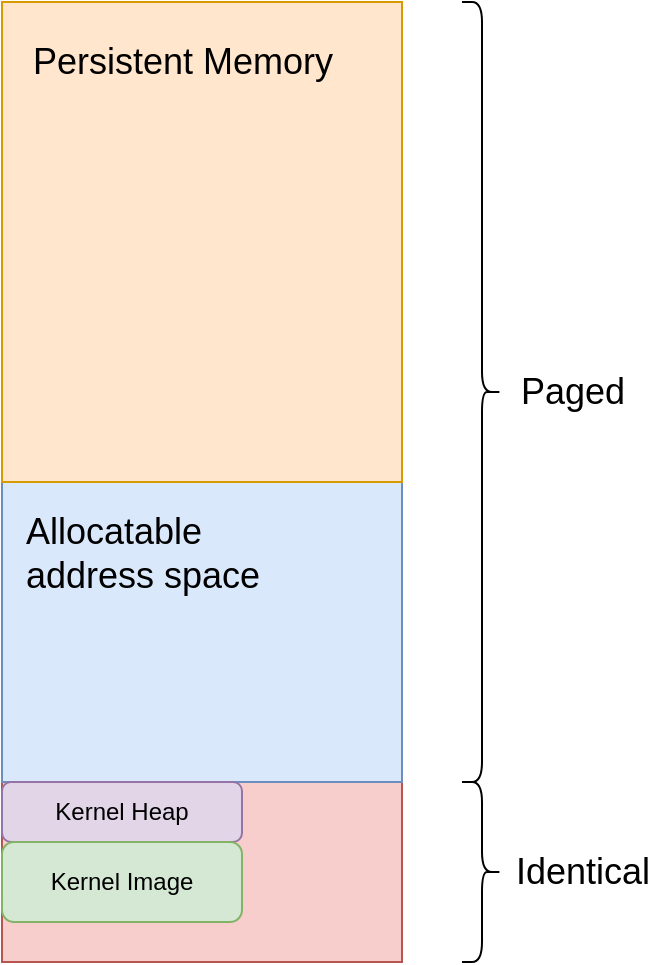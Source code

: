 <mxfile version="12.2.0" type="github" pages="1">
  <diagram id="fEnlNv-y0nlxmsHVzWNJ" name="Page-1">
    <mxGraphModel dx="1550" dy="600" grid="1" gridSize="10" guides="1" tooltips="1" connect="1" arrows="1" fold="1" page="1" pageScale="1" pageWidth="413" pageHeight="583" math="0" shadow="0">
      <root>
        <mxCell id="0"/>
        <mxCell id="1" parent="0"/>
        <mxCell id="kNthJKHDpslrf6uQujXy-2" value="" style="rounded=0;whiteSpace=wrap;html=1;fillColor=#f8cecc;strokeColor=#b85450;" vertex="1" parent="1">
          <mxGeometry x="40" y="430" width="200" height="90" as="geometry"/>
        </mxCell>
        <mxCell id="kNthJKHDpslrf6uQujXy-3" value="" style="rounded=0;whiteSpace=wrap;html=1;fillColor=#dae8fc;strokeColor=#6c8ebf;" vertex="1" parent="1">
          <mxGeometry x="40" y="280" width="200" height="150" as="geometry"/>
        </mxCell>
        <mxCell id="kNthJKHDpslrf6uQujXy-4" value="" style="rounded=0;whiteSpace=wrap;html=1;fillColor=#ffe6cc;strokeColor=#d79b00;" vertex="1" parent="1">
          <mxGeometry x="40" y="40" width="200" height="240" as="geometry"/>
        </mxCell>
        <mxCell id="kNthJKHDpslrf6uQujXy-5" value="" style="shape=curlyBracket;whiteSpace=wrap;html=1;rounded=1;flipH=1;" vertex="1" parent="1">
          <mxGeometry x="270" y="40" width="20" height="390" as="geometry"/>
        </mxCell>
        <mxCell id="kNthJKHDpslrf6uQujXy-6" value="" style="shape=curlyBracket;whiteSpace=wrap;html=1;rounded=1;flipH=1;" vertex="1" parent="1">
          <mxGeometry x="270" y="430" width="20" height="90" as="geometry"/>
        </mxCell>
        <mxCell id="kNthJKHDpslrf6uQujXy-7" value="Kernel Heap" style="rounded=1;whiteSpace=wrap;html=1;fillColor=#e1d5e7;strokeColor=#9673a6;" vertex="1" parent="1">
          <mxGeometry x="40" y="430" width="120" height="30" as="geometry"/>
        </mxCell>
        <mxCell id="kNthJKHDpslrf6uQujXy-8" value="Kernel Image" style="rounded=1;whiteSpace=wrap;html=1;fillColor=#d5e8d4;strokeColor=#82b366;" vertex="1" parent="1">
          <mxGeometry x="40" y="460" width="120" height="40" as="geometry"/>
        </mxCell>
        <mxCell id="kNthJKHDpslrf6uQujXy-9" value="Persistent Memory" style="text;html=1;resizable=0;autosize=1;align=center;verticalAlign=middle;points=[];fillColor=none;strokeColor=none;rounded=0;fontSize=18;" vertex="1" parent="1">
          <mxGeometry x="70" y="60" width="120" height="20" as="geometry"/>
        </mxCell>
        <mxCell id="kNthJKHDpslrf6uQujXy-10" value="Allocatable &lt;br&gt;address space" style="text;html=1;resizable=0;autosize=1;align=left;verticalAlign=middle;points=[];fillColor=none;strokeColor=none;rounded=0;fontSize=18;" vertex="1" parent="1">
          <mxGeometry x="50" y="291" width="130" height="50" as="geometry"/>
        </mxCell>
        <mxCell id="kNthJKHDpslrf6uQujXy-11" value="Paged" style="text;html=1;resizable=0;autosize=1;align=center;verticalAlign=middle;points=[];fillColor=none;strokeColor=none;rounded=0;fontSize=18;" vertex="1" parent="1">
          <mxGeometry x="290" y="220" width="70" height="30" as="geometry"/>
        </mxCell>
        <mxCell id="kNthJKHDpslrf6uQujXy-12" value="Identical" style="text;html=1;resizable=0;autosize=1;align=center;verticalAlign=middle;points=[];fillColor=none;strokeColor=none;rounded=0;fontSize=18;" vertex="1" parent="1">
          <mxGeometry x="290" y="460" width="80" height="30" as="geometry"/>
        </mxCell>
      </root>
    </mxGraphModel>
  </diagram>
</mxfile>
